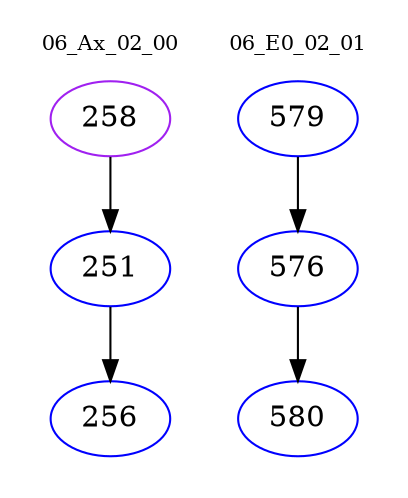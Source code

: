 digraph{
subgraph cluster_0 {
color = white
label = "06_Ax_02_00";
fontsize=10;
T0_258 [label="258", color="purple"]
T0_258 -> T0_251 [color="black"]
T0_251 [label="251", color="blue"]
T0_251 -> T0_256 [color="black"]
T0_256 [label="256", color="blue"]
}
subgraph cluster_1 {
color = white
label = "06_E0_02_01";
fontsize=10;
T1_579 [label="579", color="blue"]
T1_579 -> T1_576 [color="black"]
T1_576 [label="576", color="blue"]
T1_576 -> T1_580 [color="black"]
T1_580 [label="580", color="blue"]
}
}
